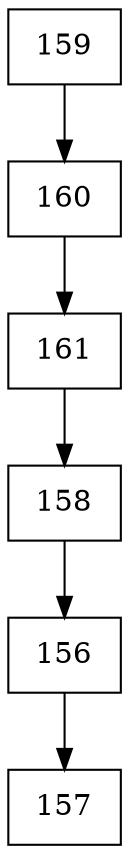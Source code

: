 digraph G {
  node [shape=record];
  node0 [label="{159}"];
  node0 -> node1;
  node1 [label="{160}"];
  node1 -> node2;
  node2 [label="{161}"];
  node2 -> node3;
  node3 [label="{158}"];
  node3 -> node4;
  node4 [label="{156}"];
  node4 -> node5;
  node5 [label="{157}"];
}
